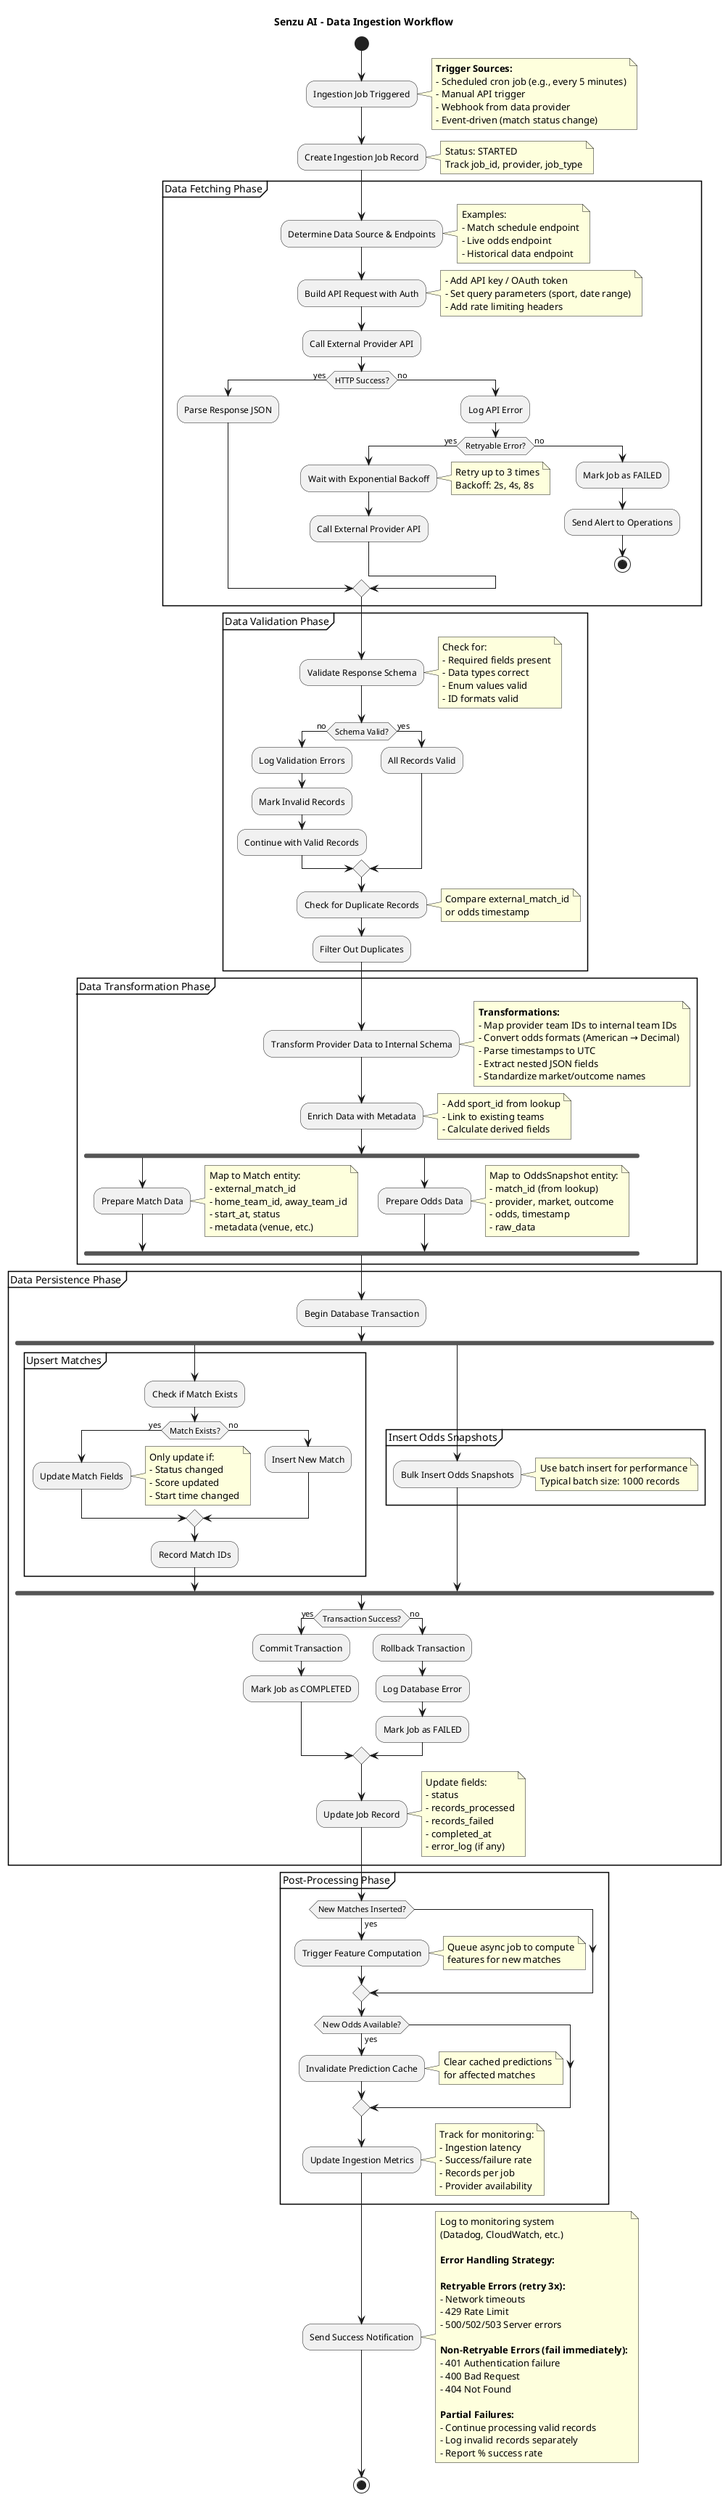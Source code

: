 @startuml
title Senzu AI - Data Ingestion Workflow

start

:Ingestion Job Triggered;
note right
  **Trigger Sources:**
  - Scheduled cron job (e.g., every 5 minutes)
  - Manual API trigger
  - Webhook from data provider
  - Event-driven (match status change)
end note

:Create Ingestion Job Record;
note right
  Status: STARTED
  Track job_id, provider, job_type
end note

partition "Data Fetching Phase" {
  :Determine Data Source & Endpoints;
  note right
    Examples:
    - Match schedule endpoint
    - Live odds endpoint
    - Historical data endpoint
  end note

  :Build API Request with Auth;
  note right
    - Add API key / OAuth token
    - Set query parameters (sport, date range)
    - Add rate limiting headers
  end note

  :Call External Provider API;

  if (HTTP Success?) then (yes)
    :Parse Response JSON;
  else (no)
    :Log API Error;
    if (Retryable Error?) then (yes)
      :Wait with Exponential Backoff;
      note right
        Retry up to 3 times
        Backoff: 2s, 4s, 8s
      end note
      :Call External Provider API;
    else (no)
      :Mark Job as FAILED;
      :Send Alert to Operations;
      stop
    endif
  endif
}

partition "Data Validation Phase" {
  :Validate Response Schema;
  note right
    Check for:
    - Required fields present
    - Data types correct
    - Enum values valid
    - ID formats valid
  end note

  if (Schema Valid?) then (no)
    :Log Validation Errors;
    :Mark Invalid Records;
    :Continue with Valid Records;
  else (yes)
    :All Records Valid;
  endif

  :Check for Duplicate Records;
  note right
    Compare external_match_id
    or odds timestamp
  end note

  :Filter Out Duplicates;
}

partition "Data Transformation Phase" {
  :Transform Provider Data to Internal Schema;
  note right
    **Transformations:**
    - Map provider team IDs to internal team IDs
    - Convert odds formats (American → Decimal)
    - Parse timestamps to UTC
    - Extract nested JSON fields
    - Standardize market/outcome names
  end note

  :Enrich Data with Metadata;
  note right
    - Add sport_id from lookup
    - Link to existing teams
    - Calculate derived fields
  end note

  fork
    :Prepare Match Data;
    note right
      Map to Match entity:
      - external_match_id
      - home_team_id, away_team_id
      - start_at, status
      - metadata (venue, etc.)
    end note
  fork again
    :Prepare Odds Data;
    note right
      Map to OddsSnapshot entity:
      - match_id (from lookup)
      - provider, market, outcome
      - odds, timestamp
      - raw_data
    end note
  end fork
}

partition "Data Persistence Phase" {
  :Begin Database Transaction;

  fork
    partition "Upsert Matches" {
      :Check if Match Exists;
      if (Match Exists?) then (yes)
        :Update Match Fields;
        note right
          Only update if:
          - Status changed
          - Score updated
          - Start time changed
        end note
      else (no)
        :Insert New Match;
      endif
      :Record Match IDs;
    }
  fork again
    partition "Insert Odds Snapshots" {
      :Bulk Insert Odds Snapshots;
      note right
        Use batch insert for performance
        Typical batch size: 1000 records
      end note
    }
  end fork

  if (Transaction Success?) then (yes)
    :Commit Transaction;
    :Mark Job as COMPLETED;
  else (no)
    :Rollback Transaction;
    :Log Database Error;
    :Mark Job as FAILED;
  endif

  :Update Job Record;
  note right
    Update fields:
    - status
    - records_processed
    - records_failed
    - completed_at
    - error_log (if any)
  end note
}

partition "Post-Processing Phase" {
  if (New Matches Inserted?) then (yes)
    :Trigger Feature Computation;
    note right
      Queue async job to compute
      features for new matches
    end note
  endif

  if (New Odds Available?) then (yes)
    :Invalidate Prediction Cache;
    note right
      Clear cached predictions
      for affected matches
    end note
  endif

  :Update Ingestion Metrics;
  note right
    Track for monitoring:
    - Ingestion latency
    - Success/failure rate
    - Records per job
    - Provider availability
  end note
}

:Send Success Notification;
note right
  Log to monitoring system
  (Datadog, CloudWatch, etc.)

  **Error Handling Strategy:**

  **Retryable Errors (retry 3x):**
  - Network timeouts
  - 429 Rate Limit
  - 500/502/503 Server errors

  **Non-Retryable Errors (fail immediately):**
  - 401 Authentication failure
  - 400 Bad Request
  - 404 Not Found

  **Partial Failures:**
  - Continue processing valid records
  - Log invalid records separately
  - Report % success rate
end note

stop

@enduml
